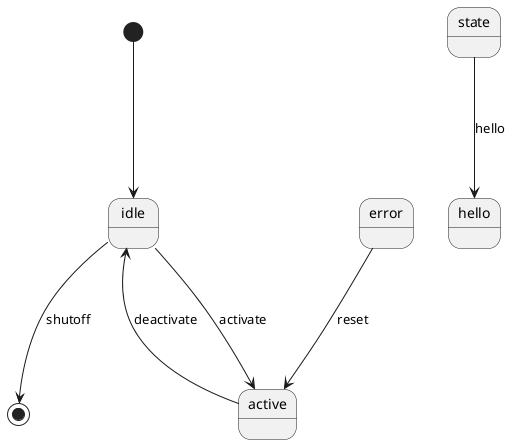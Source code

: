 @startuml

state idle
state active
state error
state state

state ---> hello : hello

idle  --->  active: activate
[*]  --->  idle
active  --->  idle : deactivate
error  --->  active : reset
idle  --->  [*] : shutoff

@enduml
